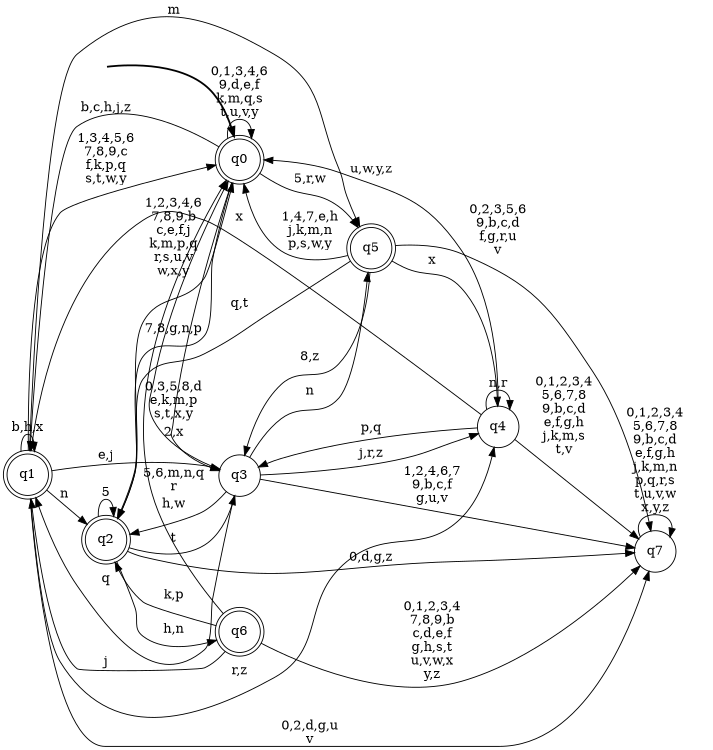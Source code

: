 digraph BlueStar {
__start0 [style = invis, shape = none, label = "", width = 0, height = 0];

rankdir=LR;
size="8,5";

s0 [style="rounded,filled", color="black", fillcolor="white" shape="doublecircle", label="q0"];
s1 [style="rounded,filled", color="black", fillcolor="white" shape="doublecircle", label="q1"];
s2 [style="rounded,filled", color="black", fillcolor="white" shape="doublecircle", label="q2"];
s3 [style="filled", color="black", fillcolor="white" shape="circle", label="q3"];
s4 [style="filled", color="black", fillcolor="white" shape="circle", label="q4"];
s5 [style="rounded,filled", color="black", fillcolor="white" shape="doublecircle", label="q5"];
s6 [style="rounded,filled", color="black", fillcolor="white" shape="doublecircle", label="q6"];
s7 [style="filled", color="black", fillcolor="white" shape="circle", label="q7"];
subgraph cluster_main { 
	graph [pad=".75", ranksep="0.15", nodesep="0.15"];
	 style=invis; 
	__start0 -> s0 [penwidth=2];
}
s0 -> s0 [label="0,1,3,4,6\n9,d,e,f\nk,m,q,s\nt,u,v,y"];
s0 -> s1 [label="b,c,h,j,z"];
s0 -> s2 [label="7,8,g,n,p"];
s0 -> s3 [label="2,x"];
s0 -> s5 [label="5,r,w"];
s1 -> s0 [label="1,3,4,5,6\n7,8,9,c\nf,k,p,q\ns,t,w,y"];
s1 -> s1 [label="b,h,x"];
s1 -> s2 [label="n"];
s1 -> s3 [label="e,j"];
s1 -> s4 [label="r,z"];
s1 -> s5 [label="m"];
s1 -> s7 [label="0,2,d,g,u\nv"];
s2 -> s0 [label="1,2,3,4,6\n7,8,9,b\nc,e,f,j\nk,m,p,q\nr,s,u,v\nw,x,y"];
s2 -> s2 [label="5"];
s2 -> s3 [label="t"];
s2 -> s6 [label="h,n"];
s2 -> s7 [label="0,d,g,z"];
s3 -> s0 [label="0,3,5,8,d\ne,k,m,p\ns,t,x,y"];
s3 -> s1 [label="q"];
s3 -> s2 [label="h,w"];
s3 -> s4 [label="j,r,z"];
s3 -> s5 [label="n"];
s3 -> s7 [label="1,2,4,6,7\n9,b,c,f\ng,u,v"];
s4 -> s0 [label="u,w,y,z"];
s4 -> s1 [label="x"];
s4 -> s3 [label="p,q"];
s4 -> s4 [label="n,r"];
s4 -> s7 [label="0,1,2,3,4\n5,6,7,8\n9,b,c,d\ne,f,g,h\nj,k,m,s\nt,v"];
s5 -> s0 [label="1,4,7,e,h\nj,k,m,n\np,s,w,y"];
s5 -> s2 [label="q,t"];
s5 -> s3 [label="8,z"];
s5 -> s4 [label="x"];
s5 -> s7 [label="0,2,3,5,6\n9,b,c,d\nf,g,r,u\nv"];
s6 -> s0 [label="5,6,m,n,q\nr"];
s6 -> s1 [label="j"];
s6 -> s2 [label="k,p"];
s6 -> s7 [label="0,1,2,3,4\n7,8,9,b\nc,d,e,f\ng,h,s,t\nu,v,w,x\ny,z"];
s7 -> s7 [label="0,1,2,3,4\n5,6,7,8\n9,b,c,d\ne,f,g,h\nj,k,m,n\np,q,r,s\nt,u,v,w\nx,y,z"];

}